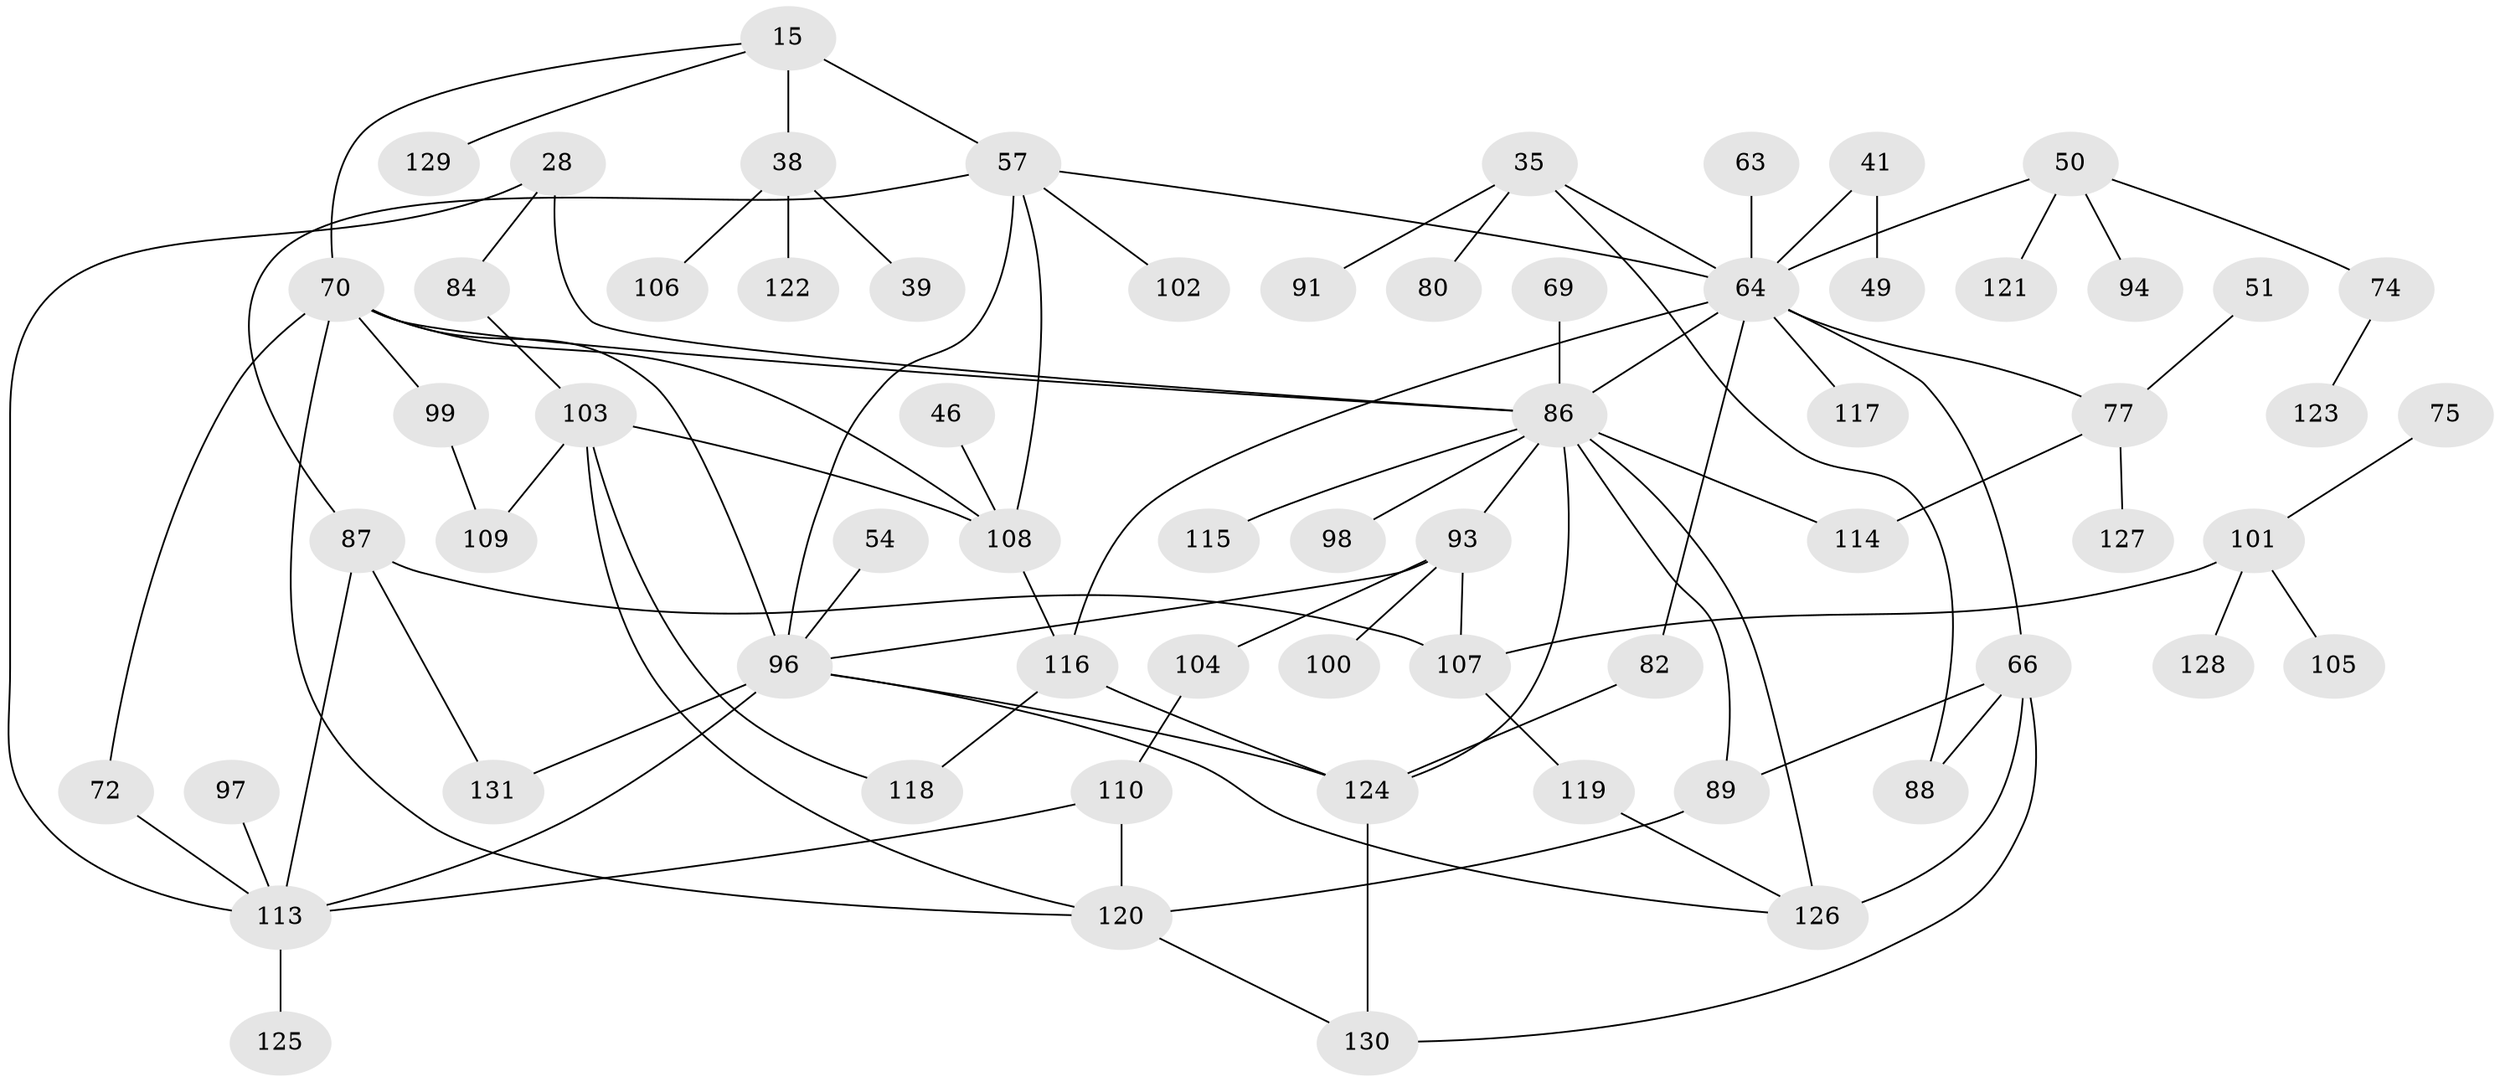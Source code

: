 // original degree distribution, {6: 0.022900763358778626, 5: 0.10687022900763359, 3: 0.20610687022900764, 4: 0.1450381679389313, 2: 0.2366412213740458, 7: 0.007633587786259542, 1: 0.2748091603053435}
// Generated by graph-tools (version 1.1) at 2025/41/03/09/25 04:41:59]
// undirected, 65 vertices, 92 edges
graph export_dot {
graph [start="1"]
  node [color=gray90,style=filled];
  15;
  28;
  35;
  38;
  39;
  41;
  46;
  49;
  50;
  51;
  54;
  57 [super="+2+26+32"];
  63;
  64 [super="+20+10+47"];
  66 [super="+16+31"];
  69;
  70 [super="+56"];
  72;
  74;
  75;
  77 [super="+29"];
  80;
  82 [super="+73"];
  84;
  86 [super="+58+81+68+71+83"];
  87 [super="+7"];
  88;
  89;
  91;
  93 [super="+24+40+25"];
  94;
  96 [super="+76+85+5"];
  97;
  98;
  99 [super="+92"];
  100;
  101 [super="+61"];
  102;
  103;
  104 [super="+90"];
  105;
  106;
  107 [super="+14"];
  108 [super="+60+33"];
  109;
  110;
  113 [super="+12+18"];
  114 [super="+111"];
  115;
  116 [super="+112"];
  117;
  118;
  119;
  120 [super="+9+62"];
  121;
  122;
  123;
  124 [super="+55"];
  125;
  126 [super="+78"];
  127;
  128;
  129;
  130 [super="+95"];
  131 [super="+59"];
  15 -- 38;
  15 -- 129;
  15 -- 57 [weight=2];
  15 -- 70;
  28 -- 84;
  28 -- 113;
  28 -- 86 [weight=2];
  35 -- 80;
  35 -- 91;
  35 -- 88;
  35 -- 64;
  38 -- 39;
  38 -- 106;
  38 -- 122;
  41 -- 49;
  41 -- 64;
  46 -- 108;
  50 -- 74;
  50 -- 94;
  50 -- 121;
  50 -- 64;
  51 -- 77;
  54 -- 96;
  57 -- 87;
  57 -- 64 [weight=2];
  57 -- 102;
  57 -- 108;
  57 -- 96 [weight=2];
  63 -- 64;
  64 -- 116 [weight=2];
  64 -- 66;
  64 -- 117;
  64 -- 77;
  64 -- 82;
  64 -- 86 [weight=4];
  66 -- 130;
  66 -- 88;
  66 -- 89;
  66 -- 126 [weight=2];
  69 -- 86;
  70 -- 108;
  70 -- 86 [weight=2];
  70 -- 96 [weight=4];
  70 -- 72;
  70 -- 120;
  70 -- 99;
  72 -- 113;
  74 -- 123;
  75 -- 101;
  77 -- 127;
  77 -- 114 [weight=2];
  82 -- 124;
  84 -- 103;
  86 -- 93;
  86 -- 126;
  86 -- 124 [weight=2];
  86 -- 114;
  86 -- 89;
  86 -- 98;
  86 -- 115;
  87 -- 107;
  87 -- 131;
  87 -- 113;
  89 -- 120;
  93 -- 100;
  93 -- 107;
  93 -- 104;
  93 -- 96;
  96 -- 124 [weight=2];
  96 -- 131;
  96 -- 126;
  96 -- 113;
  97 -- 113;
  99 -- 109;
  101 -- 128;
  101 -- 107 [weight=2];
  101 -- 105;
  103 -- 109;
  103 -- 118;
  103 -- 108;
  103 -- 120;
  104 -- 110;
  107 -- 119;
  108 -- 116;
  110 -- 120;
  110 -- 113;
  113 -- 125;
  116 -- 118;
  116 -- 124;
  119 -- 126;
  120 -- 130;
  124 -- 130;
}
